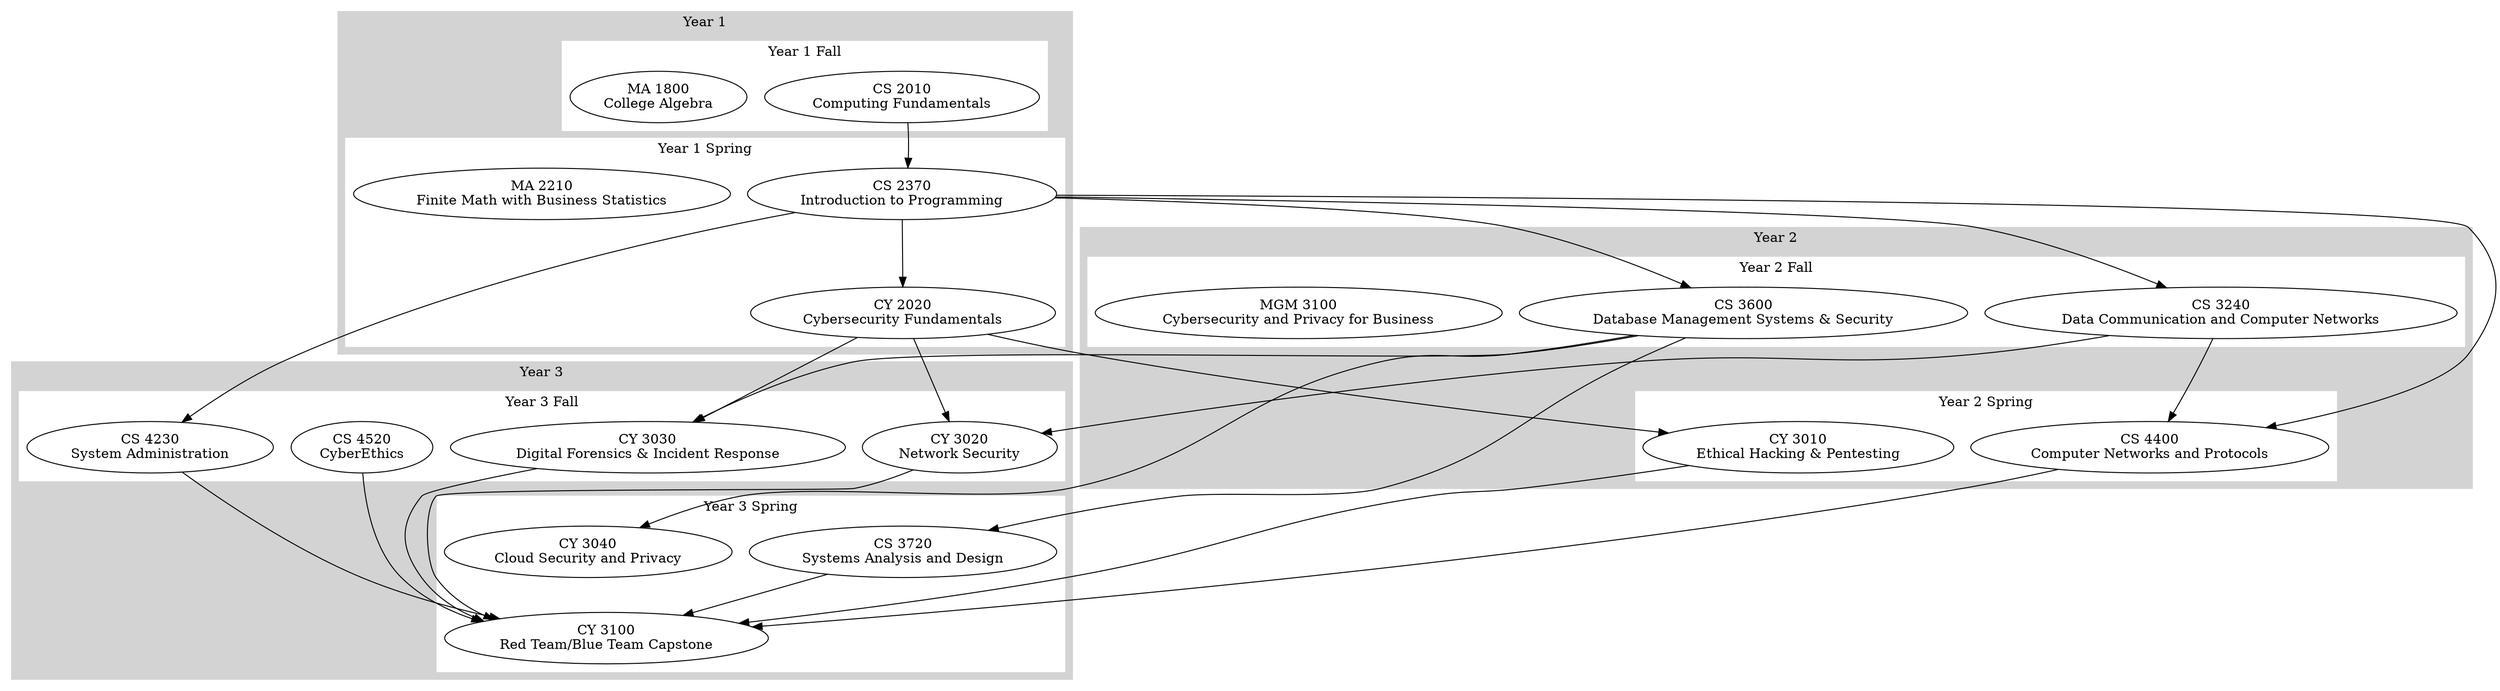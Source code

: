 digraph {
  rankdir=TB;
  
  // Year 1
  subgraph cluster_year1 {
    label = "Year 1";
    style = filled;
    color = lightgrey;
    
    // Fall Year 1
    subgraph cluster_fall1 {
      label = "Year 1 Fall";
      style = filled;
      color = white;
      rank = same;
      cs2010 [label="CS 2010\nComputing Fundamentals"]
      ma1800 [label="MA 1800\nCollege Algebra"]
    }

    // Spring Year 1
    subgraph cluster_spring1 {
      label = "Year 1 Spring";
      style = filled;
      color = white;
      rank = same;
      cs2370 [label="CS 2370\nIntroduction to Programming"]
      ma2210 [label="MA 2210\nFinite Math with Business Statistics"]
      cy2020 [label="CY 2020\nCybersecurity Fundamentals"]
    }
    
    // Ensure fall is above spring
    cs2010 -> cs2370 [style=invis]
  }
  
  // Year 2
  subgraph cluster_year2 {
    label = "Year 2";
    style = filled;
    color = lightgrey;
    
    // Fall Year 2
    subgraph cluster_fall2 {
      label = "Year 2 Fall";
      style = filled;
      color = white;
      rank = same;
      cs3240 [label="CS 3240\nData Communication and Computer Networks"]
      cs3600 [label="CS 3600\nDatabase Management Systems & Security"]
      mgm3100 [label="MGM 3100\nCybersecurity and Privacy for Business"]
    }

    // Spring Year 2
    subgraph cluster_spring2 {
      label = "Year 2 Spring";
      style = filled;
      color = white;
      rank = same;
      cs4400 [label="CS 4400\nComputer Networks and Protocols"]
      cy3010 [label="CY 3010\nEthical Hacking & Pentesting"]
    }
    
    // Ensure fall is above spring
    cs3240 -> cs4400 [style=invis]
  }
  
  // Year 3
  subgraph cluster_year3 {
    label = "Year 3";
    style = filled;
    color = lightgrey;
    
    // Fall Year 3
    subgraph cluster_fall3 {
      label = "Year 3 Fall";
      style = filled;
      color = white;
      rank = same;
      cy3020 [label="CY 3020\nNetwork Security"]
      cy3030 [label="CY 3030\nDigital Forensics & Incident Response"]
      cs4230 [label="CS 4230\nSystem Administration"]
      cs4520 [label="CS 4520\nCyberEthics"]
    }

    // Spring Year 3
    subgraph cluster_spring3 {
      label = "Year 3 Spring";
      style = filled;
      color = white;
      rank = same;
      cy3040 [label="CY 3040\nCloud Security and Privacy"]
      cy3100 [label="CY 3100\nRed Team/Blue Team Capstone"]
      cs3720 [label="CS 3720\nSystems Analysis and Design"]
    }
    
    // Ensure fall is above spring
    cy3020 -> cy3040 [style=invis]
  }

  // Prerequisites
  cs2010 -> cs2370
  cs2370 -> cs3240
  cs2370 -> cs3600
  cs2370 -> cy2020
  cs2370 -> cs4230
  cs2370 -> cs4400
  cy2020 -> cy3010
  cy2020 -> cy3020
  cy2020 -> cy3030
  cs3240 -> cs4400
  cs3240 -> cy3020
  cs3600 -> cy3030
  cs3600 -> cy3040
  cs3600 -> cs3720
  cy3010 -> cy3100
  cy3020 -> cy3100
  cy3030 -> cy3100
  cs4230 -> cy3100
  cs3720 -> cy3100
  cs4400 -> cy3100
  cs4520 -> cy3100
}
